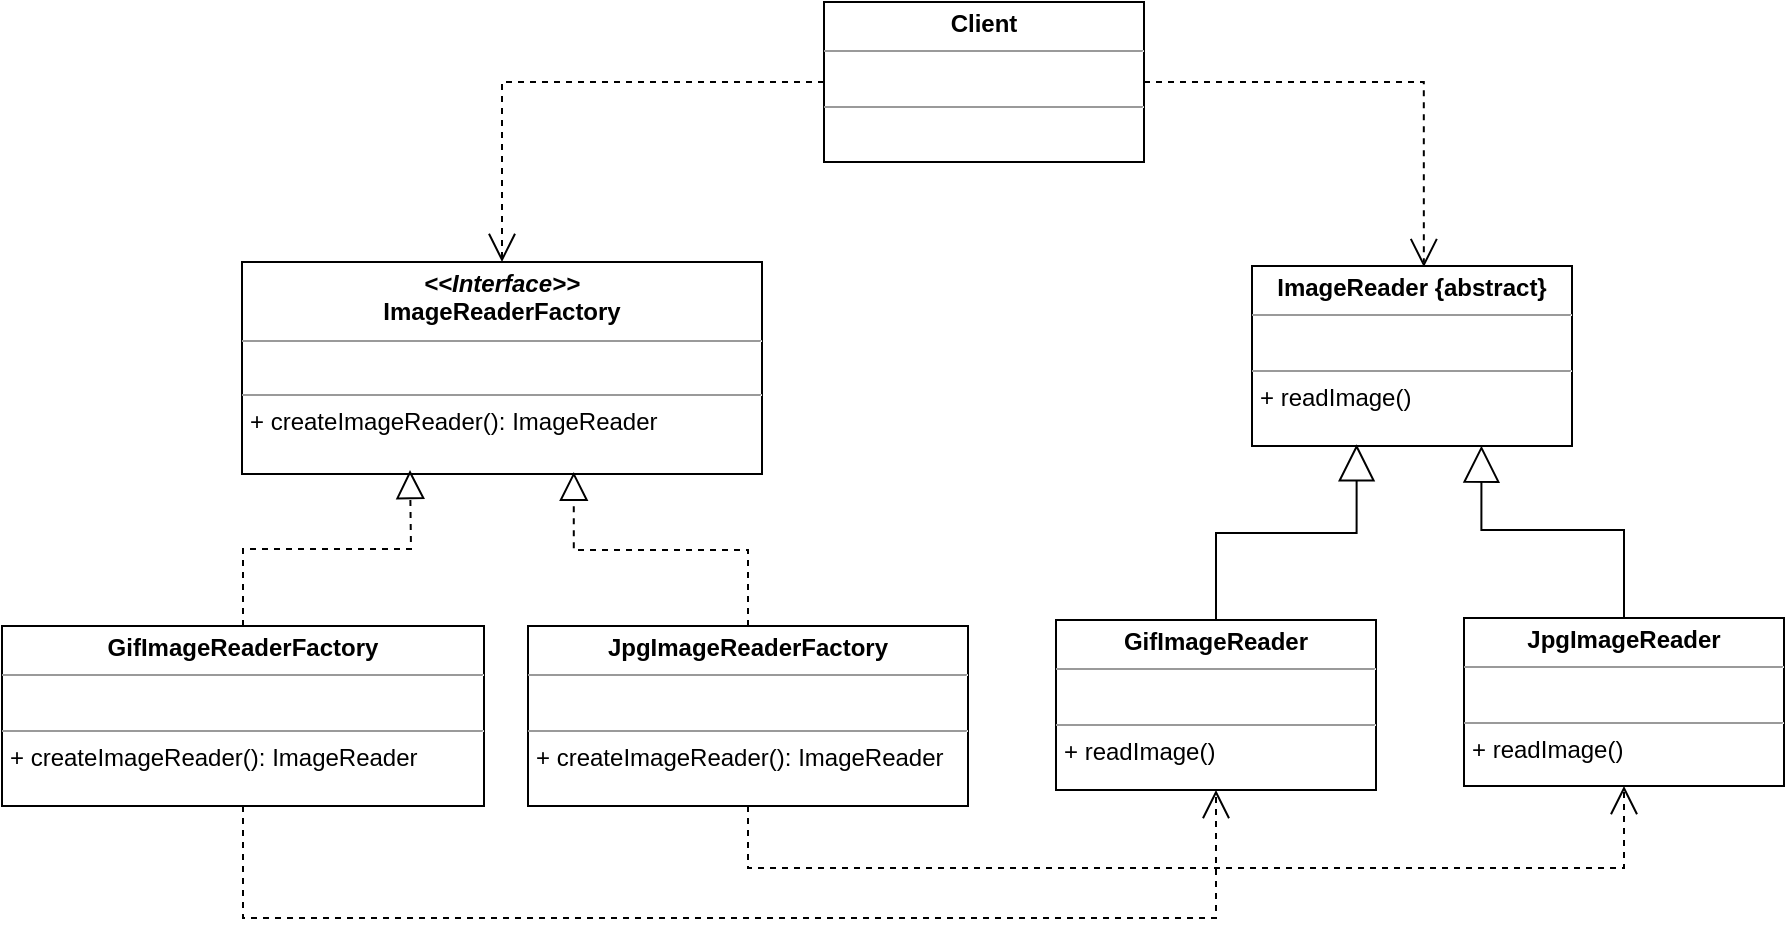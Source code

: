 <mxfile version="19.0.3" type="device"><diagram id="C5RBs43oDa-KdzZeNtuy" name="Page-1"><mxGraphModel dx="1045" dy="611" grid="0" gridSize="10" guides="0" tooltips="1" connect="1" arrows="1" fold="1" page="0" pageScale="1" pageWidth="827" pageHeight="1169" math="0" shadow="0"><root><mxCell id="WIyWlLk6GJQsqaUBKTNV-0"/><mxCell id="WIyWlLk6GJQsqaUBKTNV-1" parent="WIyWlLk6GJQsqaUBKTNV-0"/><mxCell id="VK7LUYvsyspasEw-Il81-2" value="&lt;p style=&quot;margin:0px;margin-top:4px;text-align:center;&quot;&gt;&lt;b&gt;ImageReader {abstract}&lt;/b&gt;&lt;/p&gt;&lt;hr size=&quot;1&quot;&gt;&lt;p style=&quot;margin:0px;margin-left:4px;&quot;&gt;&amp;nbsp;&lt;/p&gt;&lt;hr size=&quot;1&quot;&gt;&lt;p style=&quot;margin:0px;margin-left:4px;&quot;&gt;+ readImage()&lt;/p&gt;" style="verticalAlign=top;align=left;overflow=fill;fontSize=12;fontFamily=Helvetica;html=1;" vertex="1" parent="WIyWlLk6GJQsqaUBKTNV-1"><mxGeometry x="668" y="212" width="160" height="90" as="geometry"/></mxCell><mxCell id="VK7LUYvsyspasEw-Il81-5" value="&lt;p style=&quot;margin:0px;margin-top:4px;text-align:center;&quot;&gt;&lt;b&gt;&lt;i&gt;&amp;lt;&amp;lt;Interface&amp;gt;&amp;gt;&lt;/i&gt;&lt;br&gt;ImageReaderFactory&lt;/b&gt;&lt;/p&gt;&lt;hr size=&quot;1&quot;&gt;&lt;p style=&quot;margin:0px;margin-left:4px;&quot;&gt;&amp;nbsp;&lt;/p&gt;&lt;hr size=&quot;1&quot;&gt;&lt;p style=&quot;margin:0px;margin-left:4px;&quot;&gt;+ createImageReader(): ImageReader&amp;nbsp;&lt;br&gt;&lt;br&gt;&lt;/p&gt;" style="verticalAlign=top;align=left;overflow=fill;fontSize=12;fontFamily=Helvetica;html=1;" vertex="1" parent="WIyWlLk6GJQsqaUBKTNV-1"><mxGeometry x="163" y="210" width="260" height="106" as="geometry"/></mxCell><mxCell id="VK7LUYvsyspasEw-Il81-12" value="&lt;p style=&quot;margin:0px;margin-top:4px;text-align:center;&quot;&gt;&lt;b&gt;GifImageReaderFactory&lt;/b&gt;&lt;/p&gt;&lt;hr size=&quot;1&quot;&gt;&lt;p style=&quot;margin:0px;margin-left:4px;&quot;&gt;&amp;nbsp;&amp;nbsp;&lt;/p&gt;&lt;hr size=&quot;1&quot;&gt;&lt;p style=&quot;margin:0px;margin-left:4px;&quot;&gt;+ createImageReader(): ImageReader&amp;nbsp;&lt;br&gt;&lt;/p&gt;" style="verticalAlign=top;align=left;overflow=fill;fontSize=12;fontFamily=Helvetica;html=1;" vertex="1" parent="WIyWlLk6GJQsqaUBKTNV-1"><mxGeometry x="43" y="392" width="241" height="90" as="geometry"/></mxCell><mxCell id="VK7LUYvsyspasEw-Il81-15" value="&lt;p style=&quot;margin:0px;margin-top:4px;text-align:center;&quot;&gt;&lt;b&gt;JpgImageReaderFactory&lt;/b&gt;&lt;br&gt;&lt;/p&gt;&lt;hr size=&quot;1&quot;&gt;&lt;p style=&quot;margin:0px;margin-left:4px;&quot;&gt;&amp;nbsp;&lt;/p&gt;&lt;hr size=&quot;1&quot;&gt;&lt;p style=&quot;margin:0px;margin-left:4px;&quot;&gt;+ createImageReader(): ImageReader&amp;nbsp;&lt;br&gt;&lt;/p&gt;" style="verticalAlign=top;align=left;overflow=fill;fontSize=12;fontFamily=Helvetica;html=1;" vertex="1" parent="WIyWlLk6GJQsqaUBKTNV-1"><mxGeometry x="306" y="392" width="220" height="90" as="geometry"/></mxCell><mxCell id="VK7LUYvsyspasEw-Il81-16" value="" style="endArrow=block;dashed=1;endFill=0;endSize=12;html=1;rounded=0;exitX=0.5;exitY=0;exitDx=0;exitDy=0;edgeStyle=orthogonalEdgeStyle;" edge="1" parent="WIyWlLk6GJQsqaUBKTNV-1" source="VK7LUYvsyspasEw-Il81-12"><mxGeometry width="160" relative="1" as="geometry"><mxPoint x="206" y="359" as="sourcePoint"/><mxPoint x="247" y="314" as="targetPoint"/></mxGeometry></mxCell><mxCell id="VK7LUYvsyspasEw-Il81-17" value="" style="endArrow=block;dashed=1;endFill=0;endSize=12;html=1;rounded=0;exitX=0.5;exitY=0;exitDx=0;exitDy=0;entryX=0.638;entryY=0.99;entryDx=0;entryDy=0;edgeStyle=orthogonalEdgeStyle;entryPerimeter=0;" edge="1" parent="WIyWlLk6GJQsqaUBKTNV-1" source="VK7LUYvsyspasEw-Il81-15" target="VK7LUYvsyspasEw-Il81-5"><mxGeometry width="160" relative="1" as="geometry"><mxPoint x="480" y="329" as="sourcePoint"/><mxPoint x="640" y="329" as="targetPoint"/></mxGeometry></mxCell><mxCell id="VK7LUYvsyspasEw-Il81-18" value="&lt;p style=&quot;margin:0px;margin-top:4px;text-align:center;&quot;&gt;&lt;b&gt;GifImageReader&lt;/b&gt;&lt;/p&gt;&lt;hr size=&quot;1&quot;&gt;&lt;p style=&quot;margin:0px;margin-left:4px;&quot;&gt;&amp;nbsp;&lt;/p&gt;&lt;hr size=&quot;1&quot;&gt;&lt;p style=&quot;margin:0px;margin-left:4px;&quot;&gt;+ readImage()&lt;br&gt;&lt;/p&gt;" style="verticalAlign=top;align=left;overflow=fill;fontSize=12;fontFamily=Helvetica;html=1;" vertex="1" parent="WIyWlLk6GJQsqaUBKTNV-1"><mxGeometry x="570" y="389" width="160" height="85" as="geometry"/></mxCell><mxCell id="VK7LUYvsyspasEw-Il81-19" value="&lt;p style=&quot;margin:0px;margin-top:4px;text-align:center;&quot;&gt;&lt;b&gt;JpgImageReader&lt;/b&gt;&lt;/p&gt;&lt;hr size=&quot;1&quot;&gt;&lt;p style=&quot;margin:0px;margin-left:4px;&quot;&gt;&amp;nbsp;&lt;/p&gt;&lt;hr size=&quot;1&quot;&gt;&lt;p style=&quot;margin:0px;margin-left:4px;&quot;&gt;+ readImage()&lt;br&gt;&lt;/p&gt;" style="verticalAlign=top;align=left;overflow=fill;fontSize=12;fontFamily=Helvetica;html=1;" vertex="1" parent="WIyWlLk6GJQsqaUBKTNV-1"><mxGeometry x="774" y="388" width="160" height="84" as="geometry"/></mxCell><mxCell id="VK7LUYvsyspasEw-Il81-20" value="" style="endArrow=block;endSize=16;endFill=0;html=1;rounded=0;exitX=0.5;exitY=0;exitDx=0;exitDy=0;entryX=0.327;entryY=0.99;entryDx=0;entryDy=0;edgeStyle=orthogonalEdgeStyle;entryPerimeter=0;" edge="1" parent="WIyWlLk6GJQsqaUBKTNV-1" source="VK7LUYvsyspasEw-Il81-18" target="VK7LUYvsyspasEw-Il81-2"><mxGeometry width="160" relative="1" as="geometry"><mxPoint x="615" y="522" as="sourcePoint"/><mxPoint x="775" y="522" as="targetPoint"/></mxGeometry></mxCell><mxCell id="VK7LUYvsyspasEw-Il81-21" value="" style="endArrow=block;endSize=16;endFill=0;html=1;rounded=0;exitX=0.5;exitY=0;exitDx=0;exitDy=0;edgeStyle=orthogonalEdgeStyle;entryX=0.717;entryY=0.998;entryDx=0;entryDy=0;entryPerimeter=0;" edge="1" parent="WIyWlLk6GJQsqaUBKTNV-1" source="VK7LUYvsyspasEw-Il81-19" target="VK7LUYvsyspasEw-Il81-2"><mxGeometry width="160" relative="1" as="geometry"><mxPoint x="872" y="389.0" as="sourcePoint"/><mxPoint x="762" y="347" as="targetPoint"/><Array as="points"><mxPoint x="854" y="344"/><mxPoint x="783" y="344"/></Array></mxGeometry></mxCell><mxCell id="VK7LUYvsyspasEw-Il81-22" value="" style="endArrow=open;endSize=12;dashed=1;html=1;rounded=0;exitX=0.5;exitY=1;exitDx=0;exitDy=0;entryX=0.5;entryY=1;entryDx=0;entryDy=0;edgeStyle=orthogonalEdgeStyle;" edge="1" parent="WIyWlLk6GJQsqaUBKTNV-1" source="VK7LUYvsyspasEw-Il81-12" target="VK7LUYvsyspasEw-Il81-18"><mxGeometry width="160" relative="1" as="geometry"><mxPoint x="207" y="529" as="sourcePoint"/><mxPoint x="624" y="501" as="targetPoint"/><Array as="points"><mxPoint x="164" y="538"/><mxPoint x="650" y="538"/></Array></mxGeometry></mxCell><mxCell id="VK7LUYvsyspasEw-Il81-23" value="" style="endArrow=open;endSize=12;dashed=1;html=1;rounded=0;exitX=0.5;exitY=1;exitDx=0;exitDy=0;entryX=0.5;entryY=1;entryDx=0;entryDy=0;edgeStyle=orthogonalEdgeStyle;" edge="1" parent="WIyWlLk6GJQsqaUBKTNV-1" source="VK7LUYvsyspasEw-Il81-15" target="VK7LUYvsyspasEw-Il81-19"><mxGeometry width="160" relative="1" as="geometry"><mxPoint x="424" y="522" as="sourcePoint"/><mxPoint x="584" y="522" as="targetPoint"/><Array as="points"><mxPoint x="416" y="513"/><mxPoint x="854" y="513"/></Array></mxGeometry></mxCell><mxCell id="VK7LUYvsyspasEw-Il81-26" value="&lt;p style=&quot;margin:0px;margin-top:4px;text-align:center;&quot;&gt;&lt;b&gt;Client&lt;/b&gt;&lt;/p&gt;&lt;hr size=&quot;1&quot;&gt;&lt;p style=&quot;margin:0px;margin-left:4px;&quot;&gt;&amp;nbsp;&lt;/p&gt;&lt;hr size=&quot;1&quot;&gt;&lt;p style=&quot;margin:0px;margin-left:4px;&quot;&gt;&amp;nbsp;&lt;/p&gt;" style="verticalAlign=top;align=left;overflow=fill;fontSize=12;fontFamily=Helvetica;html=1;" vertex="1" parent="WIyWlLk6GJQsqaUBKTNV-1"><mxGeometry x="454" y="80" width="160" height="80" as="geometry"/></mxCell><mxCell id="VK7LUYvsyspasEw-Il81-27" value="" style="endArrow=open;endSize=12;dashed=1;html=1;rounded=0;exitX=0;exitY=0.5;exitDx=0;exitDy=0;entryX=0.5;entryY=0;entryDx=0;entryDy=0;edgeStyle=orthogonalEdgeStyle;" edge="1" parent="WIyWlLk6GJQsqaUBKTNV-1" source="VK7LUYvsyspasEw-Il81-26" target="VK7LUYvsyspasEw-Il81-5"><mxGeometry width="160" relative="1" as="geometry"><mxPoint x="295" y="158" as="sourcePoint"/><mxPoint x="455" y="158" as="targetPoint"/></mxGeometry></mxCell><mxCell id="VK7LUYvsyspasEw-Il81-28" value="" style="endArrow=open;endSize=12;dashed=1;html=1;rounded=0;exitX=1;exitY=0.5;exitDx=0;exitDy=0;entryX=0.537;entryY=0.006;entryDx=0;entryDy=0;entryPerimeter=0;edgeStyle=orthogonalEdgeStyle;" edge="1" parent="WIyWlLk6GJQsqaUBKTNV-1" source="VK7LUYvsyspasEw-Il81-26" target="VK7LUYvsyspasEw-Il81-2"><mxGeometry width="160" relative="1" as="geometry"><mxPoint x="623" y="117" as="sourcePoint"/><mxPoint x="767" y="223" as="targetPoint"/></mxGeometry></mxCell></root></mxGraphModel></diagram></mxfile>